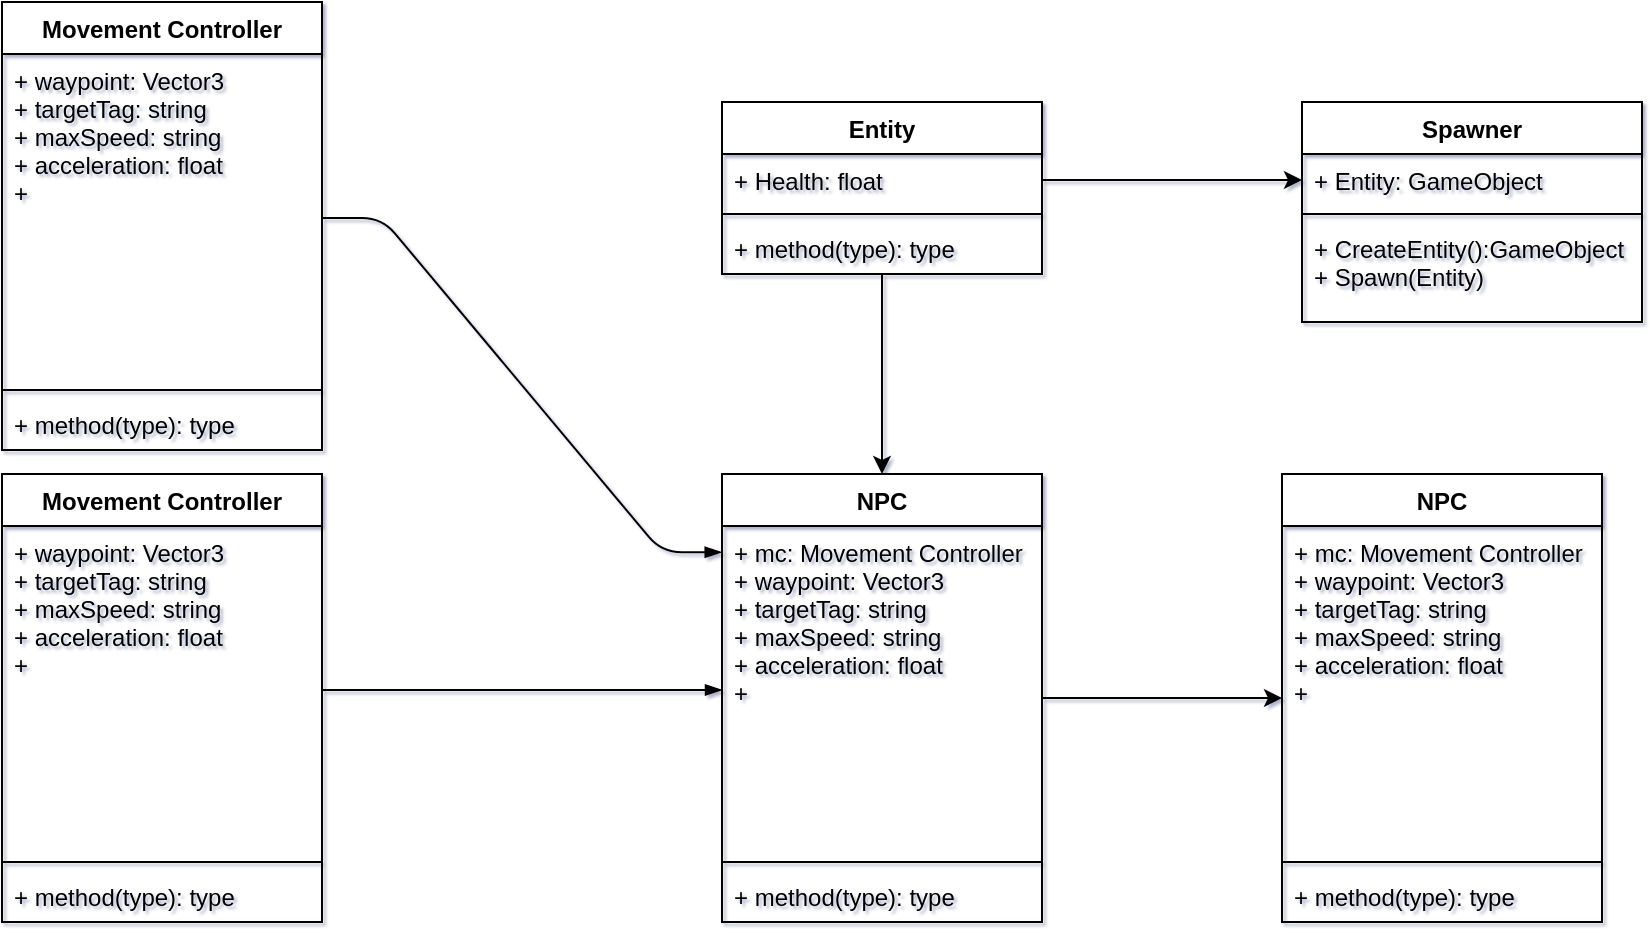 <mxfile>
    <diagram id="aISk83DQ41ZQnBx-Vpth" name="Page-1">
        <mxGraphModel dx="1254" dy="855" grid="1" gridSize="10" guides="1" tooltips="1" connect="1" arrows="1" fold="1" page="1" pageScale="1" pageWidth="900" pageHeight="1600" background="none" math="0" shadow="1">
            <root>
                <mxCell id="0"/>
                <mxCell id="1" parent="0"/>
                <mxCell id="srgoq-kPKrcidtICacxH-22" value="" style="edgeStyle=none;html=1;" parent="1" source="15" target="srgoq-kPKrcidtICacxH-18" edge="1">
                    <mxGeometry relative="1" as="geometry"/>
                </mxCell>
                <mxCell id="15" value="Entity" style="swimlane;fontStyle=1;align=center;verticalAlign=top;childLayout=stackLayout;horizontal=1;startSize=26;horizontalStack=0;resizeParent=1;resizeParentMax=0;resizeLast=0;collapsible=1;marginBottom=0;" parent="1" vertex="1">
                    <mxGeometry x="360" y="410" width="160" height="86" as="geometry"/>
                </mxCell>
                <mxCell id="16" value="+ Health: float" style="text;strokeColor=none;fillColor=none;align=left;verticalAlign=top;spacingLeft=4;spacingRight=4;overflow=hidden;rotatable=0;points=[[0,0.5],[1,0.5]];portConstraint=eastwest;" parent="15" vertex="1">
                    <mxGeometry y="26" width="160" height="26" as="geometry"/>
                </mxCell>
                <mxCell id="17" value="" style="line;strokeWidth=1;fillColor=none;align=left;verticalAlign=middle;spacingTop=-1;spacingLeft=3;spacingRight=3;rotatable=0;labelPosition=right;points=[];portConstraint=eastwest;" parent="15" vertex="1">
                    <mxGeometry y="52" width="160" height="8" as="geometry"/>
                </mxCell>
                <mxCell id="18" value="+ method(type): type" style="text;strokeColor=none;fillColor=none;align=left;verticalAlign=top;spacingLeft=4;spacingRight=4;overflow=hidden;rotatable=0;points=[[0,0.5],[1,0.5]];portConstraint=eastwest;" parent="15" vertex="1">
                    <mxGeometry y="60" width="160" height="26" as="geometry"/>
                </mxCell>
                <mxCell id="srgoq-kPKrcidtICacxH-29" value="" style="edgeStyle=orthogonalEdgeStyle;html=1;exitX=1;exitY=0.5;exitDx=0;exitDy=0;snapToPoint=1;fixDash=0;comic=0;rounded=1;endArrow=blockThin;endFill=1;entryX=0;entryY=0.5;entryDx=0;entryDy=0;" parent="1" source="srgoq-kPKrcidtICacxH-26" target="srgoq-kPKrcidtICacxH-19" edge="1">
                    <mxGeometry relative="1" as="geometry">
                        <mxPoint x="340" y="740" as="targetPoint"/>
                    </mxGeometry>
                </mxCell>
                <mxCell id="38" value="" style="edgeStyle=none;html=1;" edge="1" parent="1" source="srgoq-kPKrcidtICacxH-18" target="34">
                    <mxGeometry relative="1" as="geometry"/>
                </mxCell>
                <mxCell id="srgoq-kPKrcidtICacxH-18" value="NPC" style="swimlane;fontStyle=1;align=center;verticalAlign=top;childLayout=stackLayout;horizontal=1;startSize=26;horizontalStack=0;resizeParent=1;resizeParentMax=0;resizeLast=0;collapsible=1;marginBottom=0;" parent="1" vertex="1">
                    <mxGeometry x="360" y="596" width="160" height="224" as="geometry">
                        <mxRectangle x="360" y="596" width="60" height="26" as="alternateBounds"/>
                    </mxGeometry>
                </mxCell>
                <mxCell id="srgoq-kPKrcidtICacxH-19" value="+ mc: Movement Controller &#10;+ waypoint: Vector3&#10;+ targetTag: string&#10;+ maxSpeed: string&#10;+ acceleration: float&#10;+" style="text;strokeColor=none;fillColor=none;align=left;verticalAlign=top;spacingLeft=4;spacingRight=4;overflow=hidden;rotatable=0;points=[[0,0.5],[1,0.5]];portConstraint=eastwest;" parent="srgoq-kPKrcidtICacxH-18" vertex="1">
                    <mxGeometry y="26" width="160" height="164" as="geometry"/>
                </mxCell>
                <mxCell id="srgoq-kPKrcidtICacxH-20" value="" style="line;strokeWidth=1;fillColor=none;align=left;verticalAlign=middle;spacingTop=-1;spacingLeft=3;spacingRight=3;rotatable=0;labelPosition=right;points=[];portConstraint=eastwest;" parent="srgoq-kPKrcidtICacxH-18" vertex="1">
                    <mxGeometry y="190" width="160" height="8" as="geometry"/>
                </mxCell>
                <mxCell id="srgoq-kPKrcidtICacxH-21" value="+ method(type): type" style="text;strokeColor=none;fillColor=none;align=left;verticalAlign=top;spacingLeft=4;spacingRight=4;overflow=hidden;rotatable=0;points=[[0,0.5],[1,0.5]];portConstraint=eastwest;" parent="srgoq-kPKrcidtICacxH-18" vertex="1">
                    <mxGeometry y="198" width="160" height="26" as="geometry"/>
                </mxCell>
                <mxCell id="srgoq-kPKrcidtICacxH-25" value="Movement Controller" style="swimlane;fontStyle=1;align=center;verticalAlign=top;childLayout=stackLayout;horizontal=1;startSize=26;horizontalStack=0;resizeParent=1;resizeParentMax=0;resizeLast=0;collapsible=1;marginBottom=0;" parent="1" vertex="1">
                    <mxGeometry y="596" width="160" height="224" as="geometry"/>
                </mxCell>
                <mxCell id="srgoq-kPKrcidtICacxH-26" value="+ waypoint: Vector3&#10;+ targetTag: string&#10;+ maxSpeed: string&#10;+ acceleration: float&#10;+" style="text;strokeColor=none;fillColor=none;align=left;verticalAlign=top;spacingLeft=4;spacingRight=4;overflow=hidden;rotatable=0;points=[[0,0.5],[1,0.5]];portConstraint=eastwest;" parent="srgoq-kPKrcidtICacxH-25" vertex="1">
                    <mxGeometry y="26" width="160" height="164" as="geometry"/>
                </mxCell>
                <mxCell id="srgoq-kPKrcidtICacxH-27" value="" style="line;strokeWidth=1;fillColor=none;align=left;verticalAlign=middle;spacingTop=-1;spacingLeft=3;spacingRight=3;rotatable=0;labelPosition=right;points=[];portConstraint=eastwest;" parent="srgoq-kPKrcidtICacxH-25" vertex="1">
                    <mxGeometry y="190" width="160" height="8" as="geometry"/>
                </mxCell>
                <mxCell id="srgoq-kPKrcidtICacxH-28" value="+ method(type): type" style="text;strokeColor=none;fillColor=none;align=left;verticalAlign=top;spacingLeft=4;spacingRight=4;overflow=hidden;rotatable=0;points=[[0,0.5],[1,0.5]];portConstraint=eastwest;" parent="srgoq-kPKrcidtICacxH-25" vertex="1">
                    <mxGeometry y="198" width="160" height="26" as="geometry"/>
                </mxCell>
                <mxCell id="srgoq-kPKrcidtICacxH-34" style="edgeStyle=entityRelationEdgeStyle;rounded=1;comic=0;html=1;endArrow=blockThin;endFill=1;exitX=1;exitY=0.5;exitDx=0;exitDy=0;entryX=-0.001;entryY=0.08;entryDx=0;entryDy=0;entryPerimeter=0;" parent="1" source="srgoq-kPKrcidtICacxH-31" target="srgoq-kPKrcidtICacxH-19" edge="1">
                    <mxGeometry relative="1" as="geometry">
                        <mxPoint x="360" y="636" as="targetPoint"/>
                    </mxGeometry>
                </mxCell>
                <mxCell id="srgoq-kPKrcidtICacxH-30" value="Movement Controller" style="swimlane;fontStyle=1;align=center;verticalAlign=top;childLayout=stackLayout;horizontal=1;startSize=26;horizontalStack=0;resizeParent=1;resizeParentMax=0;resizeLast=0;collapsible=1;marginBottom=0;" parent="1" vertex="1">
                    <mxGeometry y="360" width="160" height="224" as="geometry"/>
                </mxCell>
                <mxCell id="srgoq-kPKrcidtICacxH-31" value="+ waypoint: Vector3&#10;+ targetTag: string&#10;+ maxSpeed: string&#10;+ acceleration: float&#10;+" style="text;strokeColor=none;fillColor=none;align=left;verticalAlign=top;spacingLeft=4;spacingRight=4;overflow=hidden;rotatable=0;points=[[0,0.5],[1,0.5]];portConstraint=eastwest;" parent="srgoq-kPKrcidtICacxH-30" vertex="1">
                    <mxGeometry y="26" width="160" height="164" as="geometry"/>
                </mxCell>
                <mxCell id="srgoq-kPKrcidtICacxH-32" value="" style="line;strokeWidth=1;fillColor=none;align=left;verticalAlign=middle;spacingTop=-1;spacingLeft=3;spacingRight=3;rotatable=0;labelPosition=right;points=[];portConstraint=eastwest;" parent="srgoq-kPKrcidtICacxH-30" vertex="1">
                    <mxGeometry y="190" width="160" height="8" as="geometry"/>
                </mxCell>
                <mxCell id="srgoq-kPKrcidtICacxH-33" value="+ method(type): type" style="text;strokeColor=none;fillColor=none;align=left;verticalAlign=top;spacingLeft=4;spacingRight=4;overflow=hidden;rotatable=0;points=[[0,0.5],[1,0.5]];portConstraint=eastwest;" parent="srgoq-kPKrcidtICacxH-30" vertex="1">
                    <mxGeometry y="198" width="160" height="26" as="geometry"/>
                </mxCell>
                <mxCell id="19" value="Spawner" style="swimlane;fontStyle=1;align=center;verticalAlign=top;childLayout=stackLayout;horizontal=1;startSize=26;horizontalStack=0;resizeParent=1;resizeParentMax=0;resizeLast=0;collapsible=1;marginBottom=0;" parent="1" vertex="1">
                    <mxGeometry x="650" y="410" width="170" height="110" as="geometry"/>
                </mxCell>
                <mxCell id="20" value="+ Entity: GameObject" style="text;strokeColor=none;fillColor=none;align=left;verticalAlign=top;spacingLeft=4;spacingRight=4;overflow=hidden;rotatable=0;points=[[0,0.5],[1,0.5]];portConstraint=eastwest;" parent="19" vertex="1">
                    <mxGeometry y="26" width="170" height="26" as="geometry"/>
                </mxCell>
                <mxCell id="21" value="" style="line;strokeWidth=1;fillColor=none;align=left;verticalAlign=middle;spacingTop=-1;spacingLeft=3;spacingRight=3;rotatable=0;labelPosition=right;points=[];portConstraint=eastwest;" parent="19" vertex="1">
                    <mxGeometry y="52" width="170" height="8" as="geometry"/>
                </mxCell>
                <mxCell id="22" value="+ CreateEntity():GameObject&#10;+ Spawn(Entity)&#10;" style="text;strokeColor=none;fillColor=none;align=left;verticalAlign=top;spacingLeft=4;spacingRight=4;overflow=hidden;rotatable=0;points=[[0,0.5],[1,0.5]];portConstraint=eastwest;" parent="19" vertex="1">
                    <mxGeometry y="60" width="170" height="50" as="geometry"/>
                </mxCell>
                <mxCell id="23" style="edgeStyle=none;html=1;exitX=1;exitY=0.5;exitDx=0;exitDy=0;entryX=0;entryY=0.5;entryDx=0;entryDy=0;" parent="1" source="16" target="20" edge="1">
                    <mxGeometry relative="1" as="geometry">
                        <mxPoint x="650" y="449" as="targetPoint"/>
                    </mxGeometry>
                </mxCell>
                <mxCell id="34" value="NPC" style="swimlane;fontStyle=1;align=center;verticalAlign=top;childLayout=stackLayout;horizontal=1;startSize=26;horizontalStack=0;resizeParent=1;resizeParentMax=0;resizeLast=0;collapsible=1;marginBottom=0;" vertex="1" parent="1">
                    <mxGeometry x="640" y="596" width="160" height="224" as="geometry">
                        <mxRectangle x="360" y="596" width="60" height="26" as="alternateBounds"/>
                    </mxGeometry>
                </mxCell>
                <mxCell id="35" value="+ mc: Movement Controller &#10;+ waypoint: Vector3&#10;+ targetTag: string&#10;+ maxSpeed: string&#10;+ acceleration: float&#10;+" style="text;strokeColor=none;fillColor=none;align=left;verticalAlign=top;spacingLeft=4;spacingRight=4;overflow=hidden;rotatable=0;points=[[0,0.5],[1,0.5]];portConstraint=eastwest;" vertex="1" parent="34">
                    <mxGeometry y="26" width="160" height="164" as="geometry"/>
                </mxCell>
                <mxCell id="36" value="" style="line;strokeWidth=1;fillColor=none;align=left;verticalAlign=middle;spacingTop=-1;spacingLeft=3;spacingRight=3;rotatable=0;labelPosition=right;points=[];portConstraint=eastwest;" vertex="1" parent="34">
                    <mxGeometry y="190" width="160" height="8" as="geometry"/>
                </mxCell>
                <mxCell id="37" value="+ method(type): type" style="text;strokeColor=none;fillColor=none;align=left;verticalAlign=top;spacingLeft=4;spacingRight=4;overflow=hidden;rotatable=0;points=[[0,0.5],[1,0.5]];portConstraint=eastwest;" vertex="1" parent="34">
                    <mxGeometry y="198" width="160" height="26" as="geometry"/>
                </mxCell>
            </root>
        </mxGraphModel>
    </diagram>
</mxfile>